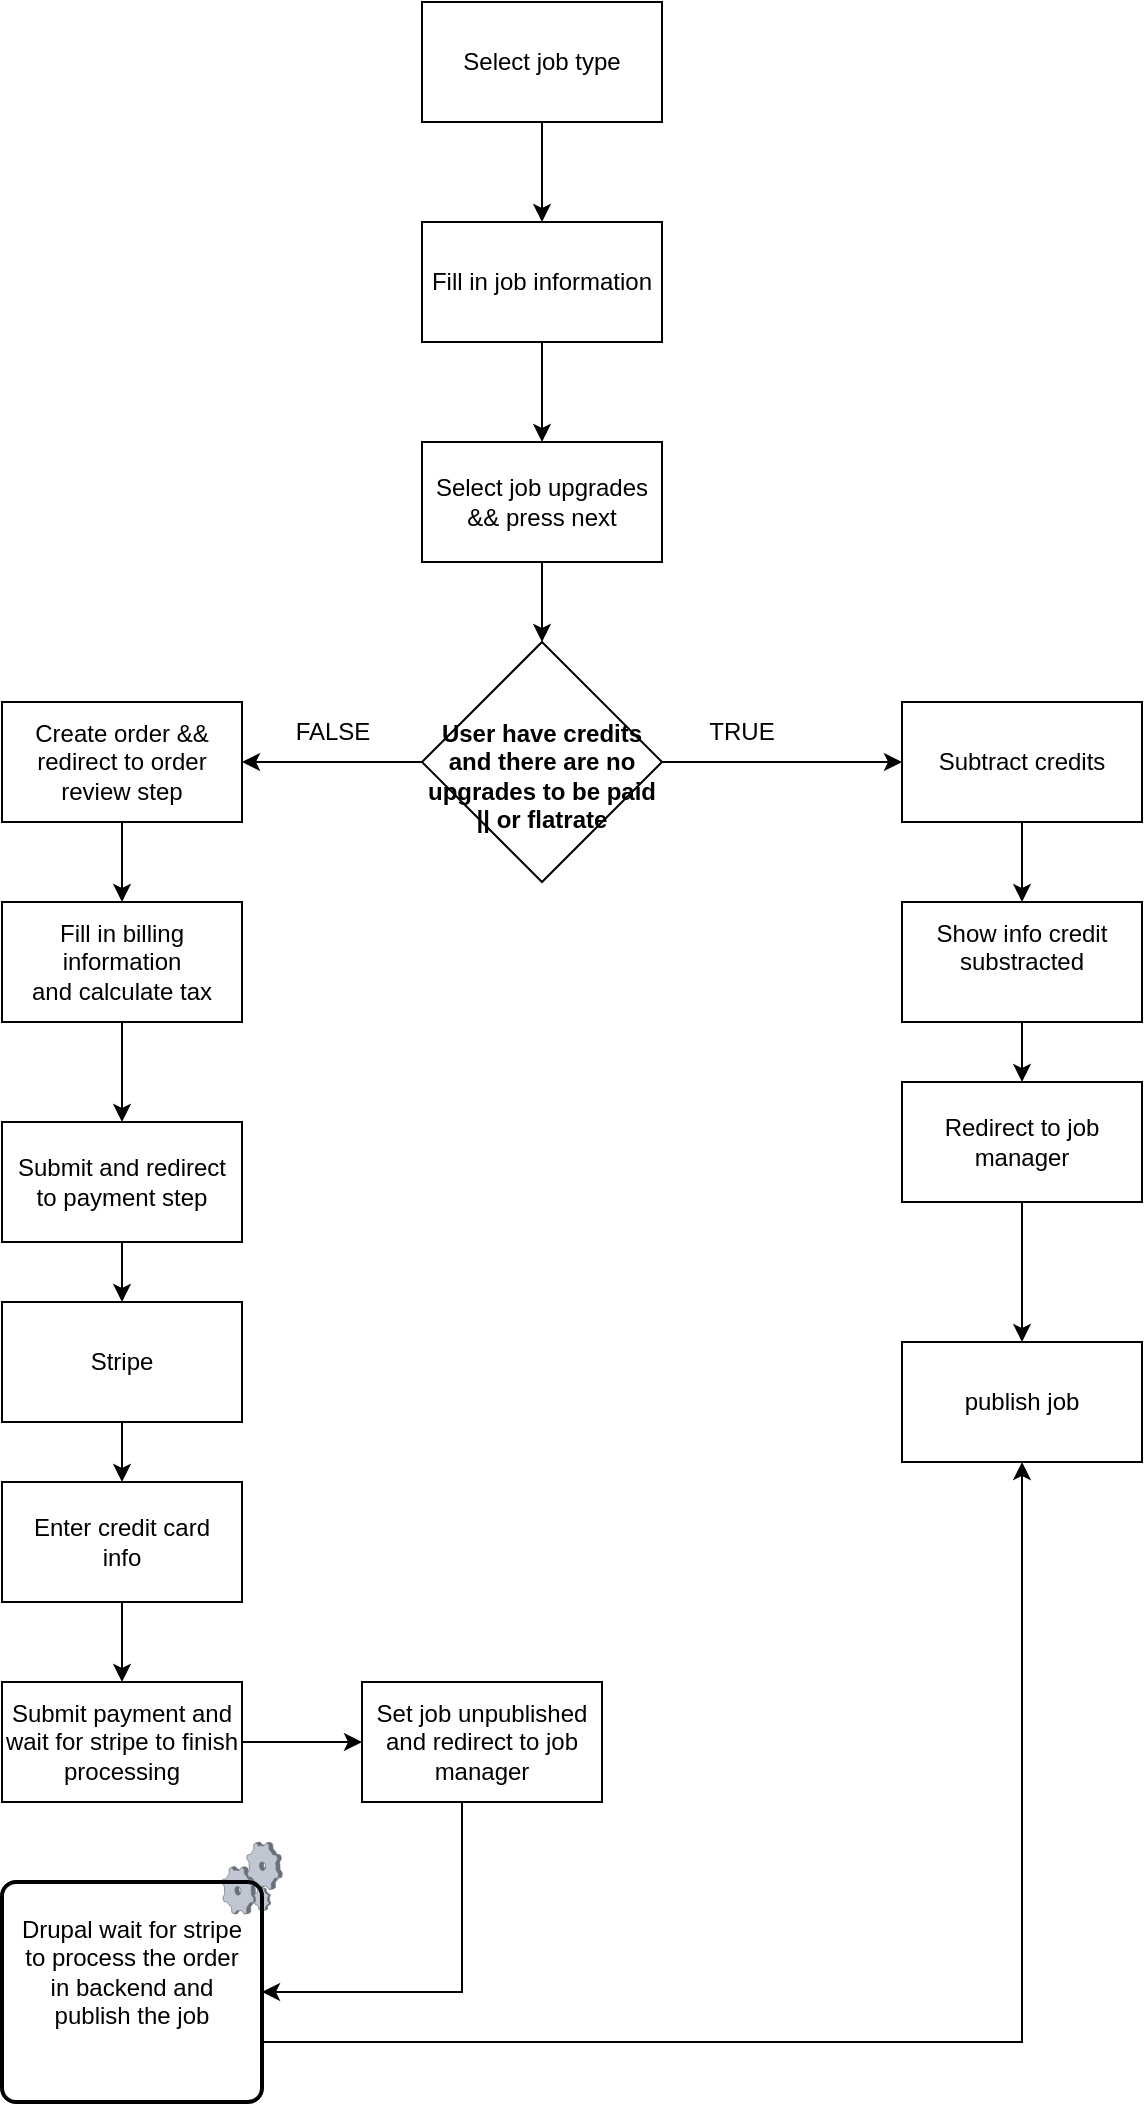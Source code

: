 <mxfile version="15.5.8" type="github">
  <diagram id="DJGvXifjl6EZYdPidAak" name="Page-1">
    <mxGraphModel dx="2062" dy="1107" grid="1" gridSize="10" guides="1" tooltips="1" connect="1" arrows="1" fold="1" page="1" pageScale="1" pageWidth="850" pageHeight="1100" math="0" shadow="0">
      <root>
        <mxCell id="0" />
        <mxCell id="1" parent="0" />
        <mxCell id="QY10zmYS6HhXm5vpr9cH-3" value="" style="edgeStyle=orthogonalEdgeStyle;rounded=0;orthogonalLoop=1;jettySize=auto;html=1;" edge="1" parent="1" source="QY10zmYS6HhXm5vpr9cH-1" target="QY10zmYS6HhXm5vpr9cH-2">
          <mxGeometry relative="1" as="geometry" />
        </mxCell>
        <mxCell id="QY10zmYS6HhXm5vpr9cH-1" value="Select job type" style="rounded=0;whiteSpace=wrap;html=1;" vertex="1" parent="1">
          <mxGeometry x="280" y="20" width="120" height="60" as="geometry" />
        </mxCell>
        <mxCell id="QY10zmYS6HhXm5vpr9cH-5" value="" style="edgeStyle=orthogonalEdgeStyle;rounded=0;orthogonalLoop=1;jettySize=auto;html=1;" edge="1" parent="1" source="QY10zmYS6HhXm5vpr9cH-2" target="QY10zmYS6HhXm5vpr9cH-4">
          <mxGeometry relative="1" as="geometry" />
        </mxCell>
        <mxCell id="QY10zmYS6HhXm5vpr9cH-2" value="Fill in job information" style="whiteSpace=wrap;html=1;rounded=0;" vertex="1" parent="1">
          <mxGeometry x="280" y="130" width="120" height="60" as="geometry" />
        </mxCell>
        <mxCell id="QY10zmYS6HhXm5vpr9cH-11" value="" style="edgeStyle=orthogonalEdgeStyle;rounded=0;orthogonalLoop=1;jettySize=auto;html=1;" edge="1" parent="1" source="QY10zmYS6HhXm5vpr9cH-4" target="QY10zmYS6HhXm5vpr9cH-10">
          <mxGeometry relative="1" as="geometry" />
        </mxCell>
        <mxCell id="QY10zmYS6HhXm5vpr9cH-4" value="Select job upgrades &amp;amp;&amp;amp; press next" style="whiteSpace=wrap;html=1;rounded=0;" vertex="1" parent="1">
          <mxGeometry x="280" y="240" width="120" height="60" as="geometry" />
        </mxCell>
        <mxCell id="QY10zmYS6HhXm5vpr9cH-13" value="" style="edgeStyle=orthogonalEdgeStyle;rounded=0;orthogonalLoop=1;jettySize=auto;html=1;" edge="1" parent="1" source="QY10zmYS6HhXm5vpr9cH-10" target="QY10zmYS6HhXm5vpr9cH-12">
          <mxGeometry relative="1" as="geometry" />
        </mxCell>
        <mxCell id="QY10zmYS6HhXm5vpr9cH-15" value="" style="edgeStyle=orthogonalEdgeStyle;rounded=0;orthogonalLoop=1;jettySize=auto;html=1;" edge="1" parent="1" source="QY10zmYS6HhXm5vpr9cH-10" target="QY10zmYS6HhXm5vpr9cH-14">
          <mxGeometry relative="1" as="geometry" />
        </mxCell>
        <mxCell id="QY10zmYS6HhXm5vpr9cH-10" value="&lt;b&gt;&lt;br&gt;User have credits and there are no upgrades to be paid || or flatrate&lt;br&gt;&lt;/b&gt;" style="rhombus;whiteSpace=wrap;html=1;rounded=0;" vertex="1" parent="1">
          <mxGeometry x="280" y="340" width="120" height="120" as="geometry" />
        </mxCell>
        <mxCell id="QY10zmYS6HhXm5vpr9cH-29" value="" style="edgeStyle=orthogonalEdgeStyle;rounded=0;orthogonalLoop=1;jettySize=auto;html=1;" edge="1" parent="1" source="QY10zmYS6HhXm5vpr9cH-12" target="QY10zmYS6HhXm5vpr9cH-28">
          <mxGeometry relative="1" as="geometry" />
        </mxCell>
        <mxCell id="QY10zmYS6HhXm5vpr9cH-12" value="Subtract credits" style="whiteSpace=wrap;html=1;rounded=0;" vertex="1" parent="1">
          <mxGeometry x="520" y="370" width="120" height="60" as="geometry" />
        </mxCell>
        <mxCell id="QY10zmYS6HhXm5vpr9cH-17" value="" style="edgeStyle=orthogonalEdgeStyle;rounded=0;orthogonalLoop=1;jettySize=auto;html=1;" edge="1" parent="1" source="QY10zmYS6HhXm5vpr9cH-14" target="QY10zmYS6HhXm5vpr9cH-16">
          <mxGeometry relative="1" as="geometry" />
        </mxCell>
        <mxCell id="QY10zmYS6HhXm5vpr9cH-14" value="Create order &amp;amp;&amp;amp; redirect to order review step" style="whiteSpace=wrap;html=1;rounded=0;" vertex="1" parent="1">
          <mxGeometry x="70" y="370" width="120" height="60" as="geometry" />
        </mxCell>
        <mxCell id="QY10zmYS6HhXm5vpr9cH-19" value="" style="edgeStyle=orthogonalEdgeStyle;rounded=0;orthogonalLoop=1;jettySize=auto;html=1;" edge="1" parent="1" source="QY10zmYS6HhXm5vpr9cH-16" target="QY10zmYS6HhXm5vpr9cH-18">
          <mxGeometry relative="1" as="geometry" />
        </mxCell>
        <mxCell id="QY10zmYS6HhXm5vpr9cH-16" value="Fill in billing information&lt;br&gt;and calculate tax" style="whiteSpace=wrap;html=1;rounded=0;" vertex="1" parent="1">
          <mxGeometry x="70" y="470" width="120" height="60" as="geometry" />
        </mxCell>
        <mxCell id="QY10zmYS6HhXm5vpr9cH-21" value="" style="edgeStyle=orthogonalEdgeStyle;rounded=0;orthogonalLoop=1;jettySize=auto;html=1;" edge="1" parent="1" source="QY10zmYS6HhXm5vpr9cH-18" target="QY10zmYS6HhXm5vpr9cH-20">
          <mxGeometry relative="1" as="geometry" />
        </mxCell>
        <mxCell id="QY10zmYS6HhXm5vpr9cH-18" value="Submit and redirect&lt;br&gt;to payment step" style="whiteSpace=wrap;html=1;rounded=0;" vertex="1" parent="1">
          <mxGeometry x="70" y="580" width="120" height="60" as="geometry" />
        </mxCell>
        <mxCell id="QY10zmYS6HhXm5vpr9cH-23" value="" style="edgeStyle=orthogonalEdgeStyle;rounded=0;orthogonalLoop=1;jettySize=auto;html=1;" edge="1" parent="1" source="QY10zmYS6HhXm5vpr9cH-20" target="QY10zmYS6HhXm5vpr9cH-22">
          <mxGeometry relative="1" as="geometry" />
        </mxCell>
        <mxCell id="QY10zmYS6HhXm5vpr9cH-20" value="Stripe" style="whiteSpace=wrap;html=1;rounded=0;" vertex="1" parent="1">
          <mxGeometry x="70" y="670" width="120" height="60" as="geometry" />
        </mxCell>
        <mxCell id="QY10zmYS6HhXm5vpr9cH-25" value="" style="edgeStyle=orthogonalEdgeStyle;rounded=0;orthogonalLoop=1;jettySize=auto;html=1;" edge="1" parent="1" source="QY10zmYS6HhXm5vpr9cH-22" target="QY10zmYS6HhXm5vpr9cH-24">
          <mxGeometry relative="1" as="geometry" />
        </mxCell>
        <mxCell id="QY10zmYS6HhXm5vpr9cH-22" value="Enter credit card &lt;br&gt;info" style="whiteSpace=wrap;html=1;rounded=0;" vertex="1" parent="1">
          <mxGeometry x="70" y="760" width="120" height="60" as="geometry" />
        </mxCell>
        <mxCell id="QY10zmYS6HhXm5vpr9cH-27" value="" style="edgeStyle=orthogonalEdgeStyle;rounded=0;orthogonalLoop=1;jettySize=auto;html=1;startArrow=none;exitX=1;exitY=0.5;exitDx=0;exitDy=0;" edge="1" parent="1" source="QY10zmYS6HhXm5vpr9cH-24" target="QY10zmYS6HhXm5vpr9cH-26">
          <mxGeometry relative="1" as="geometry">
            <mxPoint x="210" y="1200" as="sourcePoint" />
          </mxGeometry>
        </mxCell>
        <mxCell id="QY10zmYS6HhXm5vpr9cH-24" value="Submit payment and&lt;br&gt;wait for stripe to finish&lt;br&gt;processing" style="whiteSpace=wrap;html=1;rounded=0;" vertex="1" parent="1">
          <mxGeometry x="70" y="860" width="120" height="60" as="geometry" />
        </mxCell>
        <mxCell id="QY10zmYS6HhXm5vpr9cH-43" style="edgeStyle=orthogonalEdgeStyle;rounded=0;orthogonalLoop=1;jettySize=auto;html=1;entryX=1;entryY=0.5;entryDx=0;entryDy=0;" edge="1" parent="1" source="QY10zmYS6HhXm5vpr9cH-26" target="QY10zmYS6HhXm5vpr9cH-41">
          <mxGeometry relative="1" as="geometry">
            <Array as="points">
              <mxPoint x="300" y="1015" />
            </Array>
          </mxGeometry>
        </mxCell>
        <mxCell id="QY10zmYS6HhXm5vpr9cH-26" value="Set job unpublished and redirect to job manager" style="whiteSpace=wrap;html=1;rounded=0;" vertex="1" parent="1">
          <mxGeometry x="250" y="860" width="120" height="60" as="geometry" />
        </mxCell>
        <mxCell id="QY10zmYS6HhXm5vpr9cH-46" value="" style="edgeStyle=orthogonalEdgeStyle;rounded=0;orthogonalLoop=1;jettySize=auto;html=1;" edge="1" parent="1" source="QY10zmYS6HhXm5vpr9cH-28" target="QY10zmYS6HhXm5vpr9cH-45">
          <mxGeometry relative="1" as="geometry" />
        </mxCell>
        <mxCell id="QY10zmYS6HhXm5vpr9cH-28" value="&lt;div&gt;Show info credit substracted&lt;/div&gt;&lt;div&gt;&lt;br&gt;&lt;/div&gt;" style="whiteSpace=wrap;html=1;rounded=0;" vertex="1" parent="1">
          <mxGeometry x="520" y="470" width="120" height="60" as="geometry" />
        </mxCell>
        <mxCell id="QY10zmYS6HhXm5vpr9cH-30" value="publish job" style="whiteSpace=wrap;html=1;rounded=0;" vertex="1" parent="1">
          <mxGeometry x="520" y="690" width="120" height="60" as="geometry" />
        </mxCell>
        <mxCell id="QY10zmYS6HhXm5vpr9cH-34" value="" style="verticalLabelPosition=bottom;sketch=0;aspect=fixed;html=1;verticalAlign=top;strokeColor=none;align=center;outlineConnect=0;shape=mxgraph.citrix.process;" vertex="1" parent="1">
          <mxGeometry x="180" y="940" width="30.19" height="36" as="geometry" />
        </mxCell>
        <mxCell id="QY10zmYS6HhXm5vpr9cH-36" value="Drupal wait for stripe to process the order in backend and publish the job" style="text;html=1;strokeColor=none;fillColor=none;align=center;verticalAlign=middle;whiteSpace=wrap;rounded=0;" vertex="1" parent="1">
          <mxGeometry x="75" y="990" width="120" height="30" as="geometry" />
        </mxCell>
        <mxCell id="QY10zmYS6HhXm5vpr9cH-39" value="TRUE" style="text;html=1;strokeColor=none;fillColor=none;align=center;verticalAlign=middle;whiteSpace=wrap;rounded=0;" vertex="1" parent="1">
          <mxGeometry x="410" y="370" width="60" height="30" as="geometry" />
        </mxCell>
        <mxCell id="QY10zmYS6HhXm5vpr9cH-40" value="FALSE" style="text;html=1;align=center;verticalAlign=middle;resizable=0;points=[];autosize=1;strokeColor=none;fillColor=none;" vertex="1" parent="1">
          <mxGeometry x="210.19" y="375" width="50" height="20" as="geometry" />
        </mxCell>
        <mxCell id="QY10zmYS6HhXm5vpr9cH-44" style="edgeStyle=orthogonalEdgeStyle;rounded=0;orthogonalLoop=1;jettySize=auto;html=1;entryX=0.5;entryY=1;entryDx=0;entryDy=0;" edge="1" parent="1" source="QY10zmYS6HhXm5vpr9cH-41" target="QY10zmYS6HhXm5vpr9cH-30">
          <mxGeometry relative="1" as="geometry">
            <Array as="points">
              <mxPoint x="580" y="1040" />
            </Array>
          </mxGeometry>
        </mxCell>
        <mxCell id="QY10zmYS6HhXm5vpr9cH-41" value="" style="rounded=1;whiteSpace=wrap;html=1;absoluteArcSize=1;arcSize=14;strokeWidth=2;fillColor=none;" vertex="1" parent="1">
          <mxGeometry x="70" y="960" width="130" height="110" as="geometry" />
        </mxCell>
        <mxCell id="QY10zmYS6HhXm5vpr9cH-47" style="edgeStyle=orthogonalEdgeStyle;rounded=0;orthogonalLoop=1;jettySize=auto;html=1;" edge="1" parent="1" source="QY10zmYS6HhXm5vpr9cH-45" target="QY10zmYS6HhXm5vpr9cH-30">
          <mxGeometry relative="1" as="geometry" />
        </mxCell>
        <mxCell id="QY10zmYS6HhXm5vpr9cH-45" value="Redirect to job manager" style="whiteSpace=wrap;html=1;rounded=0;" vertex="1" parent="1">
          <mxGeometry x="520" y="560" width="120" height="60" as="geometry" />
        </mxCell>
      </root>
    </mxGraphModel>
  </diagram>
</mxfile>
